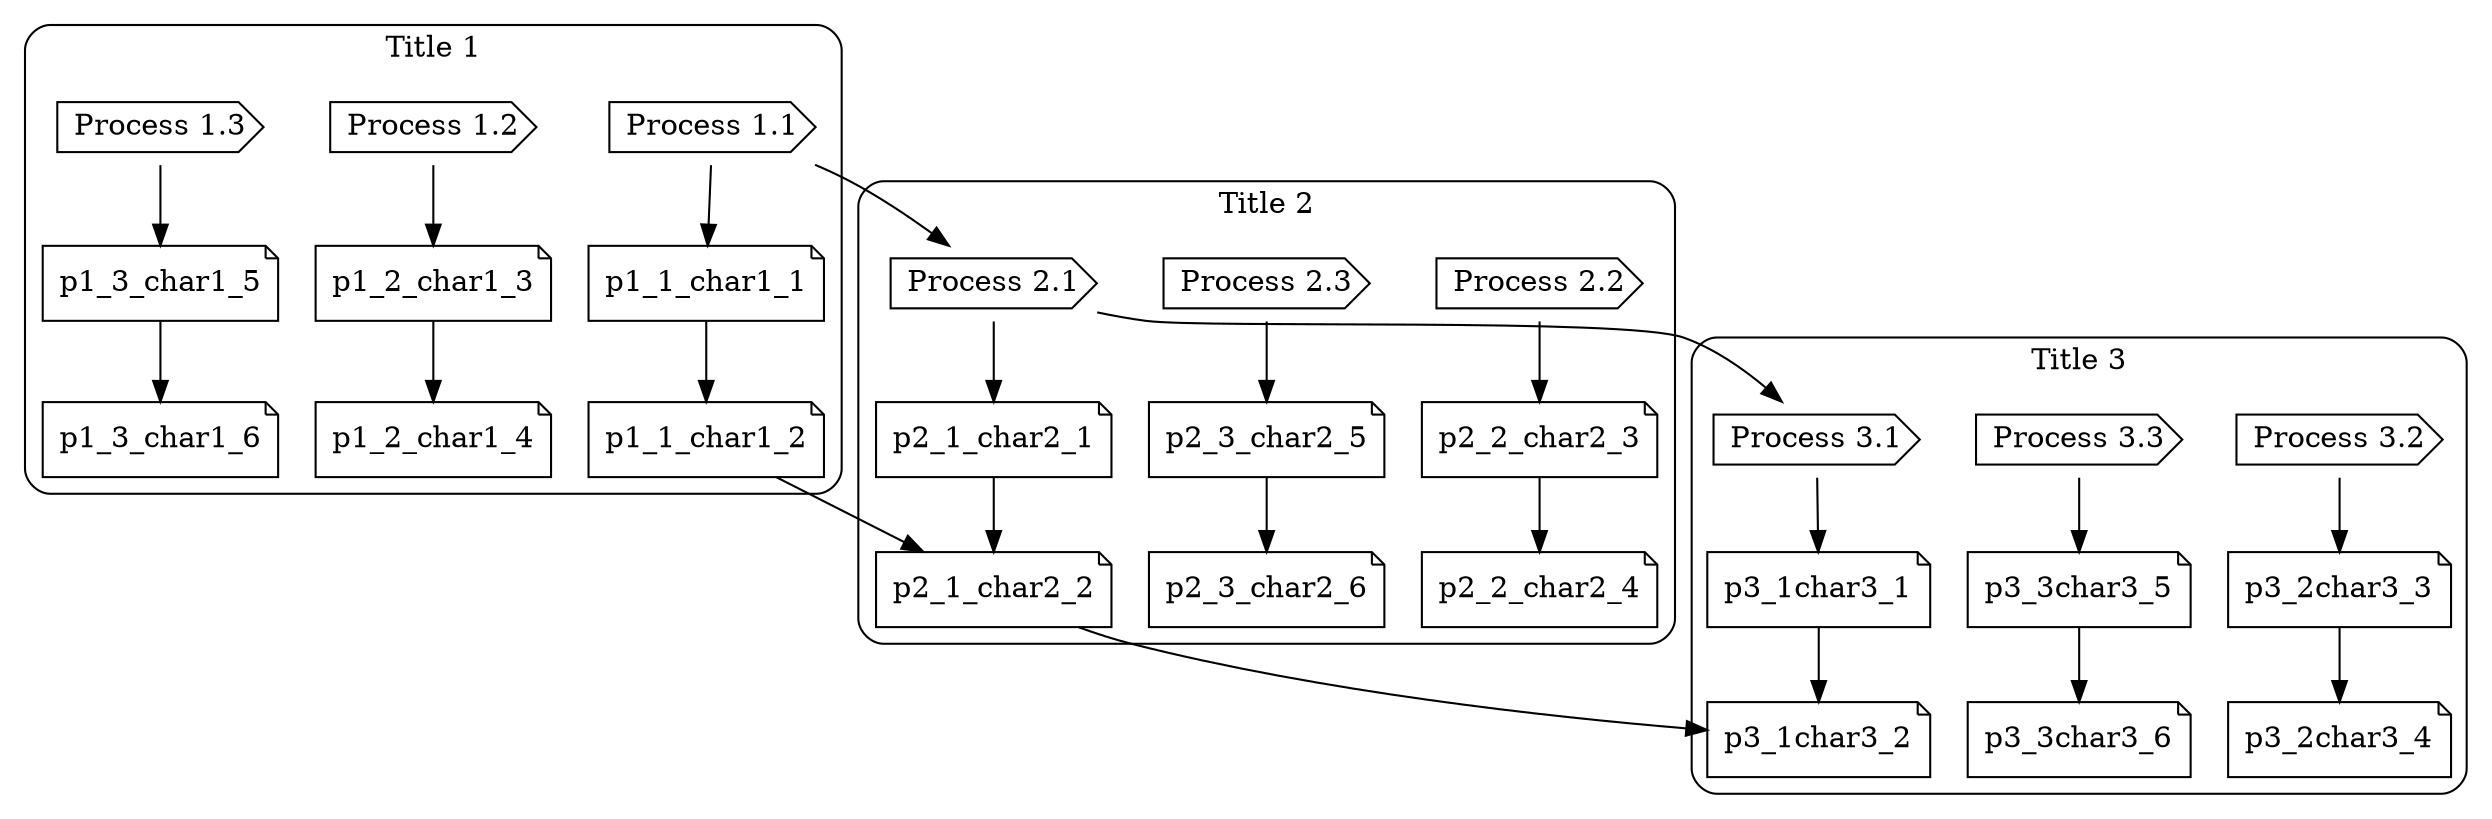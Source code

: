 digraph G {
    rankdir = TB;
    // Top to bottom layout
    
    node [shape = box; style = rounded;];
    // Rounded rectangles for titles
    subgraph cluster_title1 {
        label = "Title 1";
        style = "filled, rounded";
        // Fill the background
        fillcolor = white;
        // Specify the fill color
        rankdir = TB;
        // Top to bottom layout
        node [shape = cds;];
        process1_1 [label = "Process 1.1";];
        process1_2 [label = "Process 1.2";];
        process1_3 [label = "Process 1.3";];
        node [shape = note;];
        process1_1 -> p1_1_char1_1 -> p1_1_char1_2 [style = "";];
        process1_2 -> p1_2_char1_3 -> p1_2_char1_4 [style = "";];
        process1_3 -> p1_3_char1_5 -> p1_3_char1_6 [style = "";];
    }
    
    subgraph cluster_title2 {
        label = "Title 2";
        style = "filled, rounded";
        // Fill the background
        fillcolor = white;
        // Specify the fill color
        rankdir = TB;
        // Top to bottom layout
        node [shape = cds;];
        process2_1 [label = "Process 2.1";];
        process2_2 [label = "Process 2.2";];
        process2_3 [label = "Process 2.3";];
        node [shape = note;];
        process2_1 -> p2_1_char2_1 -> p2_1_char2_2 [style = "";];
        process2_2 -> p2_2_char2_3 -> p2_2_char2_4 [style = "";];
        process2_3 -> p2_3_char2_5 -> p2_3_char2_6 [style = "";];
    }
    
    subgraph cluster_title3 {
        label = "Title 3";
        style = "filled, rounded";
        // Fill the background
        fillcolor = white;
        // Specify the fill color
        rankdir = TB;
        // Top to bottom layout
        node [shape = cds;];
        process3_1 [label = "Process 3.1";];
        process3_2 [label = "Process 3.2";];
        process3_3 [label = "Process 3.3";];
        node [shape = note;];
        process3_1 -> p3_1char3_1 -> p3_1char3_2 [style = "";];
        process3_2 -> p3_2char3_3 -> p3_2char3_4 [style = "";];
        process3_3 -> p3_3char3_5 -> p3_3char3_6 [style = "";];
    }
    
    // Edge between titles
    process1_1 -> process2_1 [style = "";];
    process2_1 -> process3_1 [style = "";];
    
    // Edge between processes
    p1_1_char1_2 -> p2_1_char2_2 -> p3_1char3_2 [style = "";];
}
